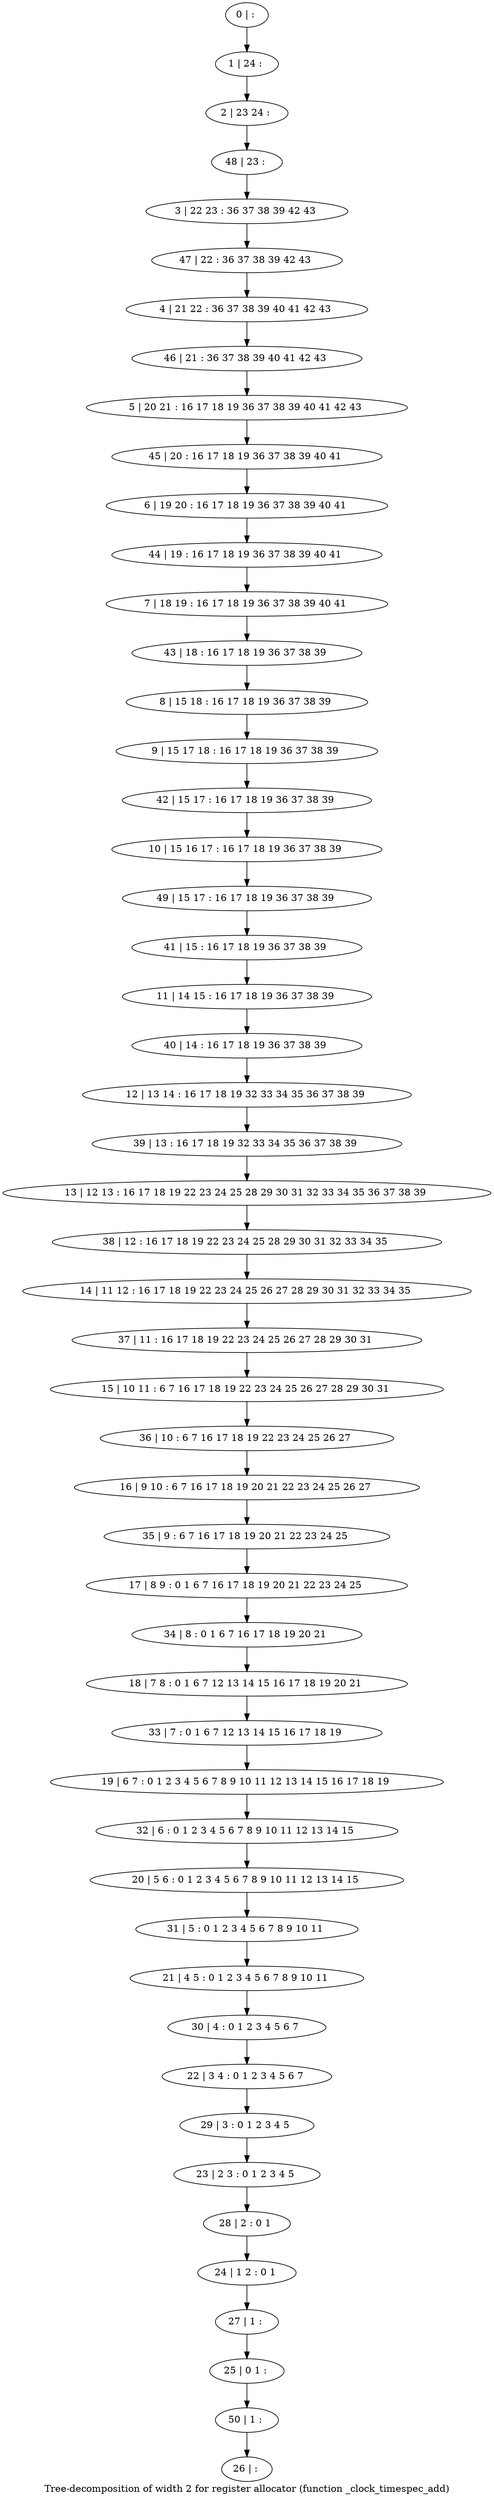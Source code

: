 digraph G {
graph [label="Tree-decomposition of width 2 for register allocator (function _clock_timespec_add)"]
0[label="0 | : "];
1[label="1 | 24 : "];
2[label="2 | 23 24 : "];
3[label="3 | 22 23 : 36 37 38 39 42 43 "];
4[label="4 | 21 22 : 36 37 38 39 40 41 42 43 "];
5[label="5 | 20 21 : 16 17 18 19 36 37 38 39 40 41 42 43 "];
6[label="6 | 19 20 : 16 17 18 19 36 37 38 39 40 41 "];
7[label="7 | 18 19 : 16 17 18 19 36 37 38 39 40 41 "];
8[label="8 | 15 18 : 16 17 18 19 36 37 38 39 "];
9[label="9 | 15 17 18 : 16 17 18 19 36 37 38 39 "];
10[label="10 | 15 16 17 : 16 17 18 19 36 37 38 39 "];
11[label="11 | 14 15 : 16 17 18 19 36 37 38 39 "];
12[label="12 | 13 14 : 16 17 18 19 32 33 34 35 36 37 38 39 "];
13[label="13 | 12 13 : 16 17 18 19 22 23 24 25 28 29 30 31 32 33 34 35 36 37 38 39 "];
14[label="14 | 11 12 : 16 17 18 19 22 23 24 25 26 27 28 29 30 31 32 33 34 35 "];
15[label="15 | 10 11 : 6 7 16 17 18 19 22 23 24 25 26 27 28 29 30 31 "];
16[label="16 | 9 10 : 6 7 16 17 18 19 20 21 22 23 24 25 26 27 "];
17[label="17 | 8 9 : 0 1 6 7 16 17 18 19 20 21 22 23 24 25 "];
18[label="18 | 7 8 : 0 1 6 7 12 13 14 15 16 17 18 19 20 21 "];
19[label="19 | 6 7 : 0 1 2 3 4 5 6 7 8 9 10 11 12 13 14 15 16 17 18 19 "];
20[label="20 | 5 6 : 0 1 2 3 4 5 6 7 8 9 10 11 12 13 14 15 "];
21[label="21 | 4 5 : 0 1 2 3 4 5 6 7 8 9 10 11 "];
22[label="22 | 3 4 : 0 1 2 3 4 5 6 7 "];
23[label="23 | 2 3 : 0 1 2 3 4 5 "];
24[label="24 | 1 2 : 0 1 "];
25[label="25 | 0 1 : "];
26[label="26 | : "];
27[label="27 | 1 : "];
28[label="28 | 2 : 0 1 "];
29[label="29 | 3 : 0 1 2 3 4 5 "];
30[label="30 | 4 : 0 1 2 3 4 5 6 7 "];
31[label="31 | 5 : 0 1 2 3 4 5 6 7 8 9 10 11 "];
32[label="32 | 6 : 0 1 2 3 4 5 6 7 8 9 10 11 12 13 14 15 "];
33[label="33 | 7 : 0 1 6 7 12 13 14 15 16 17 18 19 "];
34[label="34 | 8 : 0 1 6 7 16 17 18 19 20 21 "];
35[label="35 | 9 : 6 7 16 17 18 19 20 21 22 23 24 25 "];
36[label="36 | 10 : 6 7 16 17 18 19 22 23 24 25 26 27 "];
37[label="37 | 11 : 16 17 18 19 22 23 24 25 26 27 28 29 30 31 "];
38[label="38 | 12 : 16 17 18 19 22 23 24 25 28 29 30 31 32 33 34 35 "];
39[label="39 | 13 : 16 17 18 19 32 33 34 35 36 37 38 39 "];
40[label="40 | 14 : 16 17 18 19 36 37 38 39 "];
41[label="41 | 15 : 16 17 18 19 36 37 38 39 "];
42[label="42 | 15 17 : 16 17 18 19 36 37 38 39 "];
43[label="43 | 18 : 16 17 18 19 36 37 38 39 "];
44[label="44 | 19 : 16 17 18 19 36 37 38 39 40 41 "];
45[label="45 | 20 : 16 17 18 19 36 37 38 39 40 41 "];
46[label="46 | 21 : 36 37 38 39 40 41 42 43 "];
47[label="47 | 22 : 36 37 38 39 42 43 "];
48[label="48 | 23 : "];
49[label="49 | 15 17 : 16 17 18 19 36 37 38 39 "];
50[label="50 | 1 : "];
0->1 ;
1->2 ;
8->9 ;
27->25 ;
24->27 ;
28->24 ;
23->28 ;
29->23 ;
22->29 ;
30->22 ;
21->30 ;
31->21 ;
20->31 ;
32->20 ;
19->32 ;
33->19 ;
18->33 ;
34->18 ;
17->34 ;
35->17 ;
16->35 ;
36->16 ;
15->36 ;
37->15 ;
14->37 ;
38->14 ;
13->38 ;
39->13 ;
12->39 ;
40->12 ;
11->40 ;
41->11 ;
42->10 ;
9->42 ;
43->8 ;
7->43 ;
44->7 ;
6->44 ;
45->6 ;
5->45 ;
46->5 ;
4->46 ;
47->4 ;
3->47 ;
48->3 ;
2->48 ;
49->41 ;
10->49 ;
50->26 ;
25->50 ;
}
